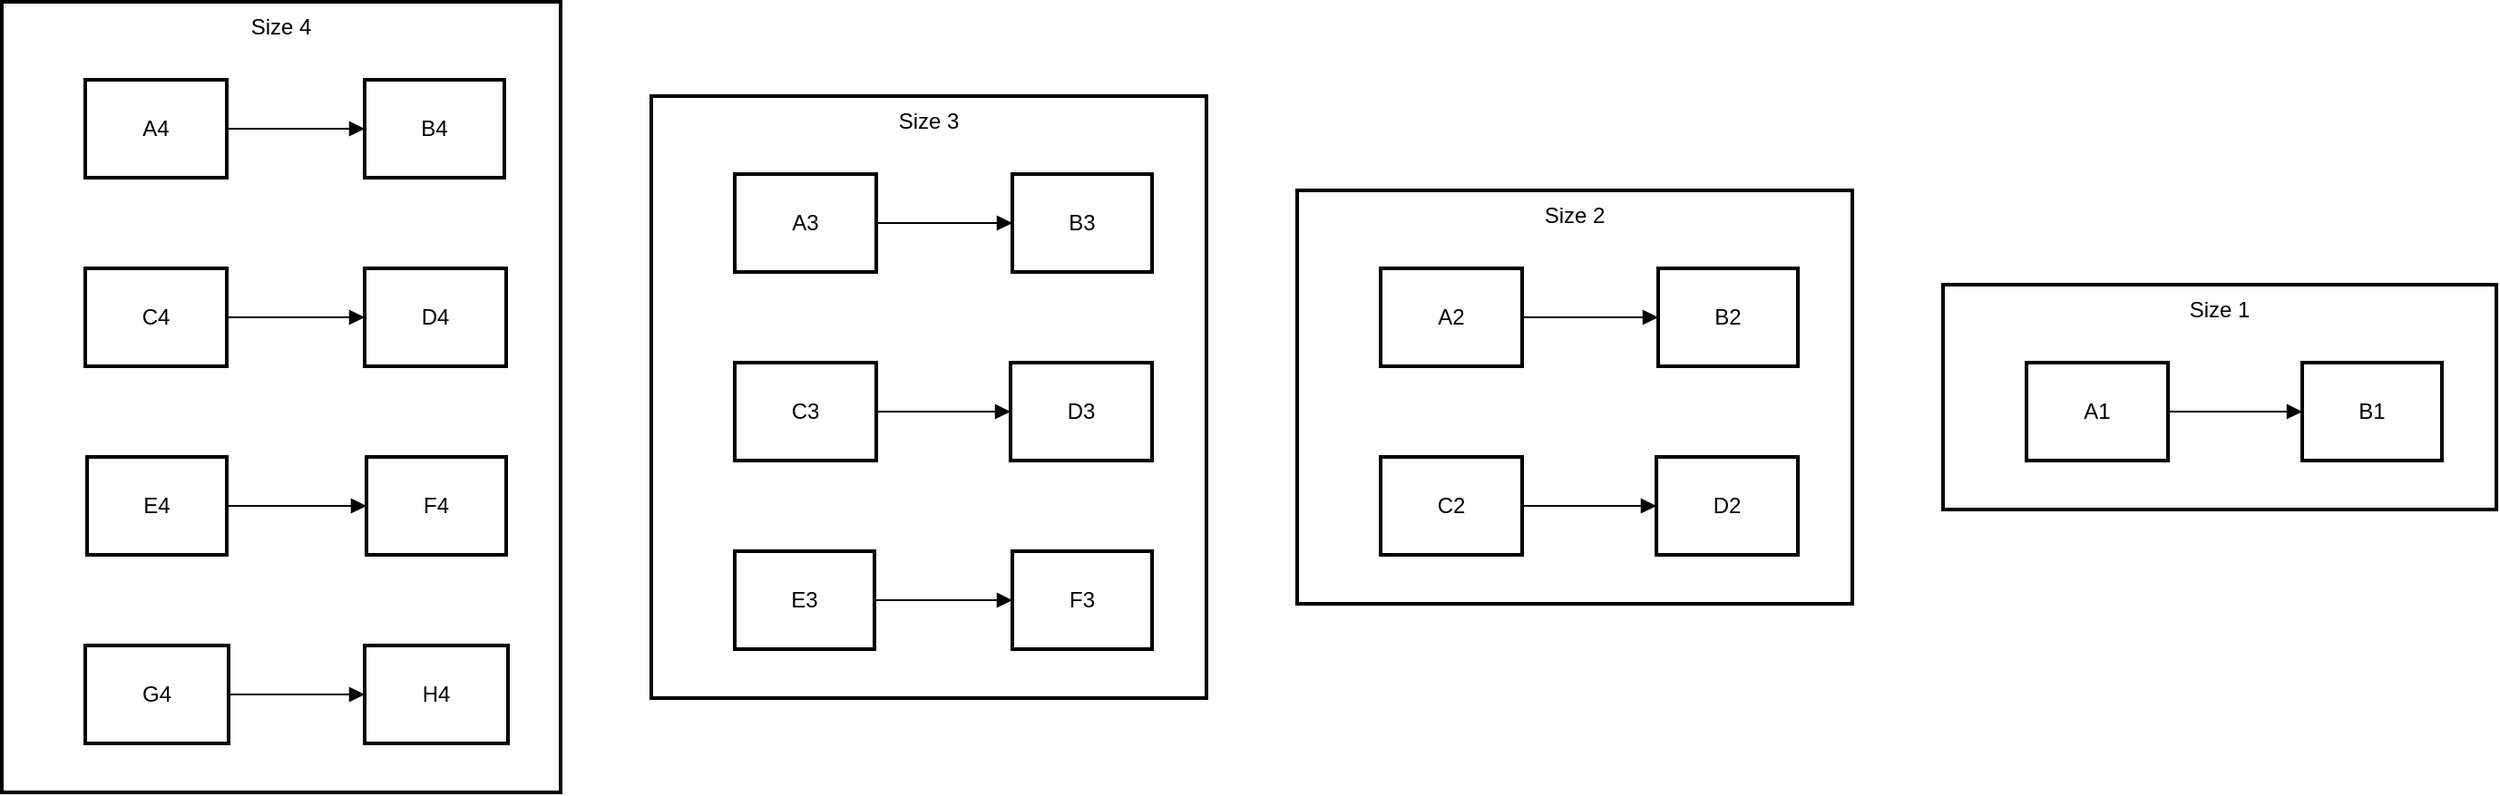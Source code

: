<mxfile version="26.0.11">
  <diagram name="Page-1" id="yihVZbdgqyZceH6CmqcP">
    <mxGraphModel>
      <root>
        <mxCell id="0" />
        <mxCell id="1" parent="0" />
        <mxCell id="2" value="Size 4" style="whiteSpace=wrap;strokeWidth=2;verticalAlign=top;" vertex="1" parent="1">
          <mxGeometry x="8" y="8" width="308" height="436" as="geometry" />
        </mxCell>
        <mxCell id="3" value="A4" style="whiteSpace=wrap;strokeWidth=2;" vertex="1" parent="2">
          <mxGeometry x="46" y="43" width="78" height="54" as="geometry" />
        </mxCell>
        <mxCell id="4" value="B4" style="whiteSpace=wrap;strokeWidth=2;" vertex="1" parent="2">
          <mxGeometry x="200" y="43" width="77" height="54" as="geometry" />
        </mxCell>
        <mxCell id="5" value="C4" style="whiteSpace=wrap;strokeWidth=2;" vertex="1" parent="2">
          <mxGeometry x="46" y="147" width="78" height="54" as="geometry" />
        </mxCell>
        <mxCell id="6" value="D4" style="whiteSpace=wrap;strokeWidth=2;" vertex="1" parent="2">
          <mxGeometry x="200" y="147" width="78" height="54" as="geometry" />
        </mxCell>
        <mxCell id="7" value="E4" style="whiteSpace=wrap;strokeWidth=2;" vertex="1" parent="2">
          <mxGeometry x="47" y="251" width="77" height="54" as="geometry" />
        </mxCell>
        <mxCell id="8" value="F4" style="whiteSpace=wrap;strokeWidth=2;" vertex="1" parent="2">
          <mxGeometry x="201" y="251" width="77" height="54" as="geometry" />
        </mxCell>
        <mxCell id="9" value="G4" style="whiteSpace=wrap;strokeWidth=2;" vertex="1" parent="2">
          <mxGeometry x="46" y="355" width="79" height="54" as="geometry" />
        </mxCell>
        <mxCell id="10" value="H4" style="whiteSpace=wrap;strokeWidth=2;" vertex="1" parent="2">
          <mxGeometry x="200" y="355" width="79" height="54" as="geometry" />
        </mxCell>
        <mxCell id="11" value="" style="curved=1;startArrow=none;endArrow=block;exitX=1;exitY=0.5;entryX=0.01;entryY=0.5;" edge="1" parent="2" source="3" target="4">
          <mxGeometry relative="1" as="geometry">
            <Array as="points" />
          </mxGeometry>
        </mxCell>
        <mxCell id="12" value="" style="curved=1;startArrow=none;endArrow=block;exitX=1;exitY=0.5;entryX=0;entryY=0.5;" edge="1" parent="2" source="5" target="6">
          <mxGeometry relative="1" as="geometry">
            <Array as="points" />
          </mxGeometry>
        </mxCell>
        <mxCell id="13" value="" style="curved=1;startArrow=none;endArrow=block;exitX=0.99;exitY=0.5;entryX=0;entryY=0.5;" edge="1" parent="2" source="7" target="8">
          <mxGeometry relative="1" as="geometry">
            <Array as="points" />
          </mxGeometry>
        </mxCell>
        <mxCell id="14" value="" style="curved=1;startArrow=none;endArrow=block;exitX=1;exitY=0.5;entryX=0;entryY=0.5;" edge="1" parent="2" source="9" target="10">
          <mxGeometry relative="1" as="geometry">
            <Array as="points" />
          </mxGeometry>
        </mxCell>
        <mxCell id="15" value="Size 3" style="whiteSpace=wrap;strokeWidth=2;verticalAlign=top;" vertex="1" parent="1">
          <mxGeometry x="366" y="60" width="306" height="332" as="geometry" />
        </mxCell>
        <mxCell id="16" value="A3" style="whiteSpace=wrap;strokeWidth=2;" vertex="1" parent="15">
          <mxGeometry x="46" y="43" width="78" height="54" as="geometry" />
        </mxCell>
        <mxCell id="17" value="B3" style="whiteSpace=wrap;strokeWidth=2;" vertex="1" parent="15">
          <mxGeometry x="199" y="43" width="77" height="54" as="geometry" />
        </mxCell>
        <mxCell id="18" value="C3" style="whiteSpace=wrap;strokeWidth=2;" vertex="1" parent="15">
          <mxGeometry x="46" y="147" width="78" height="54" as="geometry" />
        </mxCell>
        <mxCell id="19" value="D3" style="whiteSpace=wrap;strokeWidth=2;" vertex="1" parent="15">
          <mxGeometry x="198" y="147" width="78" height="54" as="geometry" />
        </mxCell>
        <mxCell id="20" value="E3" style="whiteSpace=wrap;strokeWidth=2;" vertex="1" parent="15">
          <mxGeometry x="46" y="251" width="77" height="54" as="geometry" />
        </mxCell>
        <mxCell id="21" value="F3" style="whiteSpace=wrap;strokeWidth=2;" vertex="1" parent="15">
          <mxGeometry x="199" y="251" width="77" height="54" as="geometry" />
        </mxCell>
        <mxCell id="22" value="" style="curved=1;startArrow=none;endArrow=block;exitX=0.99;exitY=0.5;entryX=0;entryY=0.5;" edge="1" parent="15" source="16" target="17">
          <mxGeometry relative="1" as="geometry">
            <Array as="points" />
          </mxGeometry>
        </mxCell>
        <mxCell id="23" value="" style="curved=1;startArrow=none;endArrow=block;exitX=0.99;exitY=0.5;entryX=0.01;entryY=0.5;" edge="1" parent="15" source="18" target="19">
          <mxGeometry relative="1" as="geometry">
            <Array as="points" />
          </mxGeometry>
        </mxCell>
        <mxCell id="24" value="" style="curved=1;startArrow=none;endArrow=block;exitX=1;exitY=0.5;entryX=0;entryY=0.5;" edge="1" parent="15" source="20" target="21">
          <mxGeometry relative="1" as="geometry">
            <Array as="points" />
          </mxGeometry>
        </mxCell>
        <mxCell id="25" value="Size 2" style="whiteSpace=wrap;strokeWidth=2;verticalAlign=top;" vertex="1" parent="1">
          <mxGeometry x="722" y="112" width="306" height="228" as="geometry" />
        </mxCell>
        <mxCell id="26" value="A2" style="whiteSpace=wrap;strokeWidth=2;" vertex="1" parent="25">
          <mxGeometry x="46" y="43" width="78" height="54" as="geometry" />
        </mxCell>
        <mxCell id="27" value="B2" style="whiteSpace=wrap;strokeWidth=2;" vertex="1" parent="25">
          <mxGeometry x="199" y="43" width="77" height="54" as="geometry" />
        </mxCell>
        <mxCell id="28" value="C2" style="whiteSpace=wrap;strokeWidth=2;" vertex="1" parent="25">
          <mxGeometry x="46" y="147" width="78" height="54" as="geometry" />
        </mxCell>
        <mxCell id="29" value="D2" style="whiteSpace=wrap;strokeWidth=2;" vertex="1" parent="25">
          <mxGeometry x="198" y="147" width="78" height="54" as="geometry" />
        </mxCell>
        <mxCell id="30" value="" style="curved=1;startArrow=none;endArrow=block;exitX=0.99;exitY=0.5;entryX=0;entryY=0.5;" edge="1" parent="25" source="26" target="27">
          <mxGeometry relative="1" as="geometry">
            <Array as="points" />
          </mxGeometry>
        </mxCell>
        <mxCell id="31" value="" style="curved=1;startArrow=none;endArrow=block;exitX=0.99;exitY=0.5;entryX=0.01;entryY=0.5;" edge="1" parent="25" source="28" target="29">
          <mxGeometry relative="1" as="geometry">
            <Array as="points" />
          </mxGeometry>
        </mxCell>
        <mxCell id="32" value="Size 1" style="whiteSpace=wrap;strokeWidth=2;verticalAlign=top;" vertex="1" parent="1">
          <mxGeometry x="1078" y="164" width="305" height="124" as="geometry" />
        </mxCell>
        <mxCell id="33" value="A1" style="whiteSpace=wrap;strokeWidth=2;" vertex="1" parent="32">
          <mxGeometry x="46" y="43" width="78" height="54" as="geometry" />
        </mxCell>
        <mxCell id="34" value="B1" style="whiteSpace=wrap;strokeWidth=2;" vertex="1" parent="32">
          <mxGeometry x="198" y="43" width="77" height="54" as="geometry" />
        </mxCell>
        <mxCell id="35" value="" style="curved=1;startArrow=none;endArrow=block;exitX=0.99;exitY=0.5;entryX=0;entryY=0.5;" edge="1" parent="32" source="33" target="34">
          <mxGeometry relative="1" as="geometry">
            <Array as="points" />
          </mxGeometry>
        </mxCell>
      </root>
    </mxGraphModel>
  </diagram>
</mxfile>
